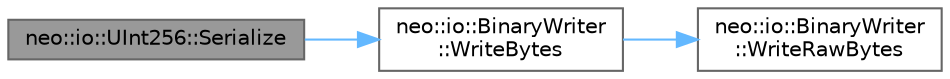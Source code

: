 digraph "neo::io::UInt256::Serialize"
{
 // LATEX_PDF_SIZE
  bgcolor="transparent";
  edge [fontname=Helvetica,fontsize=10,labelfontname=Helvetica,labelfontsize=10];
  node [fontname=Helvetica,fontsize=10,shape=box,height=0.2,width=0.4];
  rankdir="LR";
  Node1 [id="Node000001",label="neo::io::UInt256::Serialize",height=0.2,width=0.4,color="gray40", fillcolor="grey60", style="filled", fontcolor="black",tooltip="Serializes the UInt256 to a binary writer."];
  Node1 -> Node2 [id="edge1_Node000001_Node000002",color="steelblue1",style="solid",tooltip=" "];
  Node2 [id="Node000002",label="neo::io::BinaryWriter\l::WriteBytes",height=0.2,width=0.4,color="grey40", fillcolor="white", style="filled",URL="$classneo_1_1io_1_1_binary_writer.html#ae3c1b07c69e845d462faa589bac759e3",tooltip="Writes raw bytes to the stream."];
  Node2 -> Node3 [id="edge2_Node000002_Node000003",color="steelblue1",style="solid",tooltip=" "];
  Node3 [id="Node000003",label="neo::io::BinaryWriter\l::WriteRawBytes",height=0.2,width=0.4,color="grey40", fillcolor="white", style="filled",URL="$classneo_1_1io_1_1_binary_writer.html#a4bc7c51a7a85bfff2189942cd831f840",tooltip="Helper method to write raw bytes to either stream or buffer."];
}
